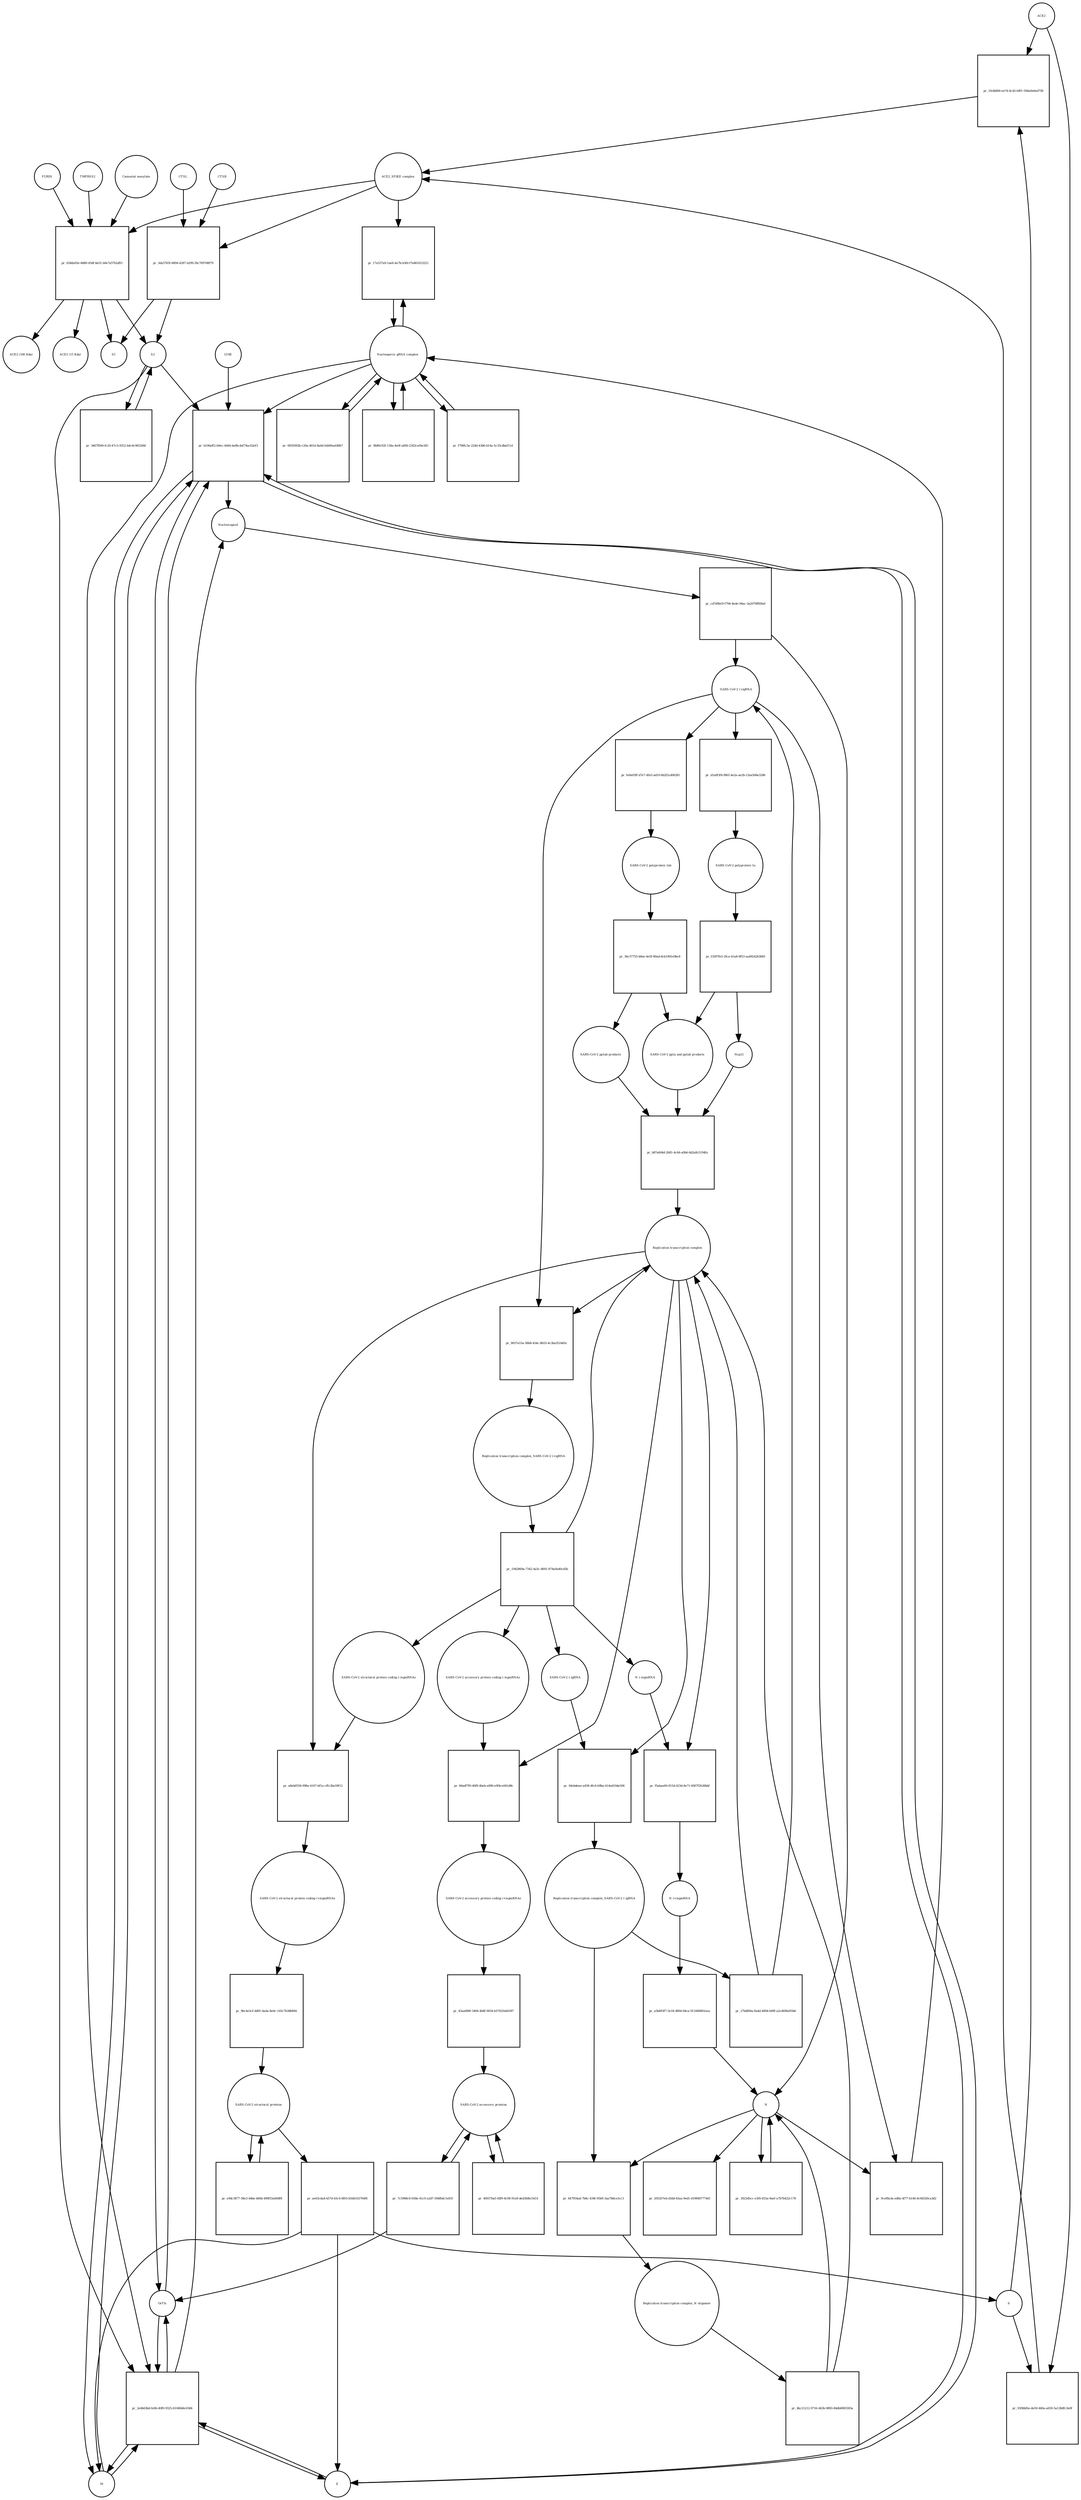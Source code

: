 strict digraph  {
ACE2 [annotation="", bipartite=0, cls=macromolecule, fontsize=4, label=ACE2, shape=circle];
"pr_1fe4bf66-ee74-4c45-b9f1-594a0e6ed758" [annotation="", bipartite=1, cls=process, fontsize=4, label="pr_1fe4bf66-ee74-4c45-b9f1-594a0e6ed758", shape=square];
"ACE2_SPIKE complex" [annotation="", bipartite=0, cls=complex, fontsize=4, label="ACE2_SPIKE complex", shape=circle];
S [annotation="", bipartite=0, cls="macromolecule multimer", fontsize=4, label=S, shape=circle];
"Nucleoporin_gRNA complex " [annotation="", bipartite=0, cls=complex, fontsize=4, label="Nucleoporin_gRNA complex ", shape=circle];
"pr_17a537a9-1ae6-4a7b-b3fd-f7a861023223" [annotation="", bipartite=1, cls=process, fontsize=4, label="pr_17a537a9-1ae6-4a7b-b3fd-f7a861023223", shape=square];
"pr_3da5765f-6894-4287-b299-26c7697d8f79" [annotation="", bipartite=1, cls=process, fontsize=4, label="pr_3da5765f-6894-4287-b299-26c7697d8f79", shape=square];
S2 [annotation="", bipartite=0, cls=macromolecule, fontsize=4, label=S2, shape=circle];
CTSB [annotation="", bipartite=0, cls=macromolecule, fontsize=4, label=CTSB, shape=circle];
CTSL [annotation="", bipartite=0, cls=macromolecule, fontsize=4, label=CTSL, shape=circle];
S1 [annotation="", bipartite=0, cls=macromolecule, fontsize=4, label=S1, shape=circle];
"pr_93f48d5e-de59-460a-a659-5a13b0fc3e0f" [annotation="", bipartite=1, cls=process, fontsize=4, label="pr_93f48d5e-de59-460a-a659-5a13b0fc3e0f", shape=square];
"pr_b106aff2-b9ec-4444-be8b-def74ac62ef3" [annotation="", bipartite=1, cls=process, fontsize=4, label="pr_b106aff2-b9ec-4444-be8b-def74ac62ef3", shape=square];
Nucleocapsid [annotation="", bipartite=0, cls=complex, fontsize=4, label=Nucleocapsid, shape=circle];
LY6E [annotation="", bipartite=0, cls=macromolecule, fontsize=4, label=LY6E, shape=circle];
Orf7a [annotation="", bipartite=0, cls=macromolecule, fontsize=4, label=Orf7a, shape=circle];
E [annotation="", bipartite=0, cls=macromolecule, fontsize=4, label=E, shape=circle];
M [annotation="", bipartite=0, cls=macromolecule, fontsize=4, label=M, shape=circle];
"pr_2e4b63bd-fe0b-40f0-9325-61046b6c6366" [annotation="", bipartite=1, cls=process, fontsize=4, label="pr_2e4b63bd-fe0b-40f0-9325-61046b6c6366", shape=square];
"pr_cd7d9b19-f794-4ede-94ac-3a2070ff69a0" [annotation="", bipartite=1, cls=process, fontsize=4, label="pr_cd7d9b19-f794-4ede-94ac-3a2070ff69a0", shape=square];
" SARS-CoV-2 (+)gRNA" [annotation="", bipartite=0, cls="nucleic acid feature", fontsize=4, label=" SARS-CoV-2 (+)gRNA", shape=circle];
N [annotation="", bipartite=0, cls="macromolecule multimer", fontsize=4, label=N, shape=circle];
"SARS-CoV-2 polyprotein 1ab" [annotation="", bipartite=0, cls=macromolecule, fontsize=4, label="SARS-CoV-2 polyprotein 1ab", shape=circle];
"pr_36c37753-b9ae-4e5f-80ad-8cb1901e9bc8" [annotation="", bipartite=1, cls=process, fontsize=4, label="pr_36c37753-b9ae-4e5f-80ad-8cb1901e9bc8", shape=square];
"SARS-CoV-2 pp1a and pp1ab products" [annotation="", bipartite=0, cls=complex, fontsize=4, label="SARS-CoV-2 pp1a and pp1ab products", shape=circle];
"SARS-CoV-2 pp1ab products" [annotation="", bipartite=0, cls=complex, fontsize=4, label="SARS-CoV-2 pp1ab products", shape=circle];
"SARS-CoV-2 polyprotein 1a" [annotation="", bipartite=0, cls=macromolecule, fontsize=4, label="SARS-CoV-2 polyprotein 1a", shape=circle];
"pr_f3397fe5-2fca-41a8-8f53-aa4924263683" [annotation="", bipartite=1, cls=process, fontsize=4, label="pr_f3397fe5-2fca-41a8-8f53-aa4924263683", shape=square];
Nsp11 [annotation="", bipartite=0, cls=macromolecule, fontsize=4, label=Nsp11, shape=circle];
"pr_0835092b-c26a-461d-8a4d-fe840eafd0b7" [annotation="", bipartite=1, cls=process, fontsize=4, label="pr_0835092b-c26a-461d-8a4d-fe840eafd0b7", shape=square];
"pr_9b80c92f-134a-4e0f-a600-2263cef4e345" [annotation="", bipartite=1, cls=process, fontsize=4, label="pr_9b80c92f-134a-4e0f-a600-2263cef4e345", shape=square];
"SARS-CoV-2 structural proteins" [annotation="", bipartite=0, cls=complex, fontsize=4, label="SARS-CoV-2 structural proteins", shape=circle];
"pr_ae63cda4-b57d-43c4-8f03-b5d4162764f6" [annotation="", bipartite=1, cls=process, fontsize=4, label="pr_ae63cda4-b57d-43c4-8f03-b5d4162764f6", shape=square];
"Replication transcription complex_SARS-CoV-2 (-)gRNA" [annotation="", bipartite=0, cls=complex, fontsize=4, label="Replication transcription complex_SARS-CoV-2 (-)gRNA", shape=circle];
"pr_447954ad-7b8c-434f-95b9-3aa78dce3cc3" [annotation="", bipartite=1, cls=process, fontsize=4, label="pr_447954ad-7b8c-434f-95b9-3aa78dce3cc3", shape=square];
"Replication transcription complex_N oligomer" [annotation="", bipartite=0, cls=complex, fontsize=4, label="Replication transcription complex_N oligomer", shape=circle];
"pr_205207ed-d3dd-45aa-9ed1-d19840777441" [annotation="", bipartite=1, cls=process, fontsize=4, label="pr_205207ed-d3dd-45aa-9ed1-d19840777441", shape=square];
"SARS-CoV-2 accessory proteins" [annotation="", bipartite=0, cls=complex, fontsize=4, label="SARS-CoV-2 accessory proteins", shape=circle];
"pr_40037ba5-fdf9-4c08-91a9-ded3fd6c5414" [annotation="", bipartite=1, cls=process, fontsize=4, label="pr_40037ba5-fdf9-4c08-91a9-ded3fd6c5414", shape=square];
"pr_e9dc3877-58e3-44be-b66b-496f55a668f8" [annotation="", bipartite=1, cls=process, fontsize=4, label="pr_e9dc3877-58e3-44be-b66b-496f55a668f8", shape=square];
"pr_4bc21212-9716-443b-9893-84db6985595a" [annotation="", bipartite=1, cls=process, fontsize=4, label="pr_4bc21212-9716-443b-9893-84db6985595a", shape=square];
"Replication transcription complex" [annotation="", bipartite=0, cls=complex, fontsize=4, label="Replication transcription complex", shape=circle];
"pr_1823d5cc-e3f4-455a-9aef-a7b7b422c178" [annotation="", bipartite=1, cls=process, fontsize=4, label="pr_1823d5cc-e3f4-455a-9aef-a7b7b422c178", shape=square];
"pr_b87a604d-2681-4c44-a0b6-4d2a8c5194fa" [annotation="", bipartite=1, cls=process, fontsize=4, label="pr_b87a604d-2681-4c44-a0b6-4d2a8c5194fa", shape=square];
"SARS-CoV-2 accessory protein coding (-)sgmRNAs" [annotation="", bipartite=0, cls=complex, fontsize=4, label="SARS-CoV-2 accessory protein coding (-)sgmRNAs", shape=circle];
"pr_66adf7f0-46f8-4beb-a096-e9f4ce041d8c" [annotation="", bipartite=1, cls=process, fontsize=4, label="pr_66adf7f0-46f8-4beb-a096-e9f4ce041d8c", shape=square];
"SARS-CoV-2 accessory protein coding (+)sgmRNAs" [annotation="", bipartite=0, cls=complex, fontsize=4, label="SARS-CoV-2 accessory protein coding (+)sgmRNAs", shape=circle];
"SARS-CoV-2 structural protein coding (-)sgmRNAs" [annotation="", bipartite=0, cls=complex, fontsize=4, label="SARS-CoV-2 structural protein coding (-)sgmRNAs", shape=circle];
"pr_a8eb0558-098a-4167-bf1a-cffc2be59f12" [annotation="", bipartite=1, cls=process, fontsize=4, label="pr_a8eb0558-098a-4167-bf1a-cffc2be59f12", shape=square];
"SARS-CoV-2 structural protein coding (+)sgmRNAs" [annotation="", bipartite=0, cls=complex, fontsize=4, label="SARS-CoV-2 structural protein coding (+)sgmRNAs", shape=circle];
"N (-)sgmRNA" [annotation="", bipartite=0, cls="nucleic acid feature", fontsize=4, label="N (-)sgmRNA", shape=circle];
"pr_f5abae60-815d-423d-8e71-6007f2b36bbf" [annotation="", bipartite=1, cls=process, fontsize=4, label="pr_f5abae60-815d-423d-8e71-6007f2b36bbf", shape=square];
"N (+)sgmRNA" [annotation="", bipartite=0, cls="nucleic acid feature", fontsize=4, label="N (+)sgmRNA", shape=circle];
"pr_a5b893f7-5e18-480d-94ca-911660801eea" [annotation="", bipartite=1, cls=process, fontsize=4, label="pr_a5b893f7-5e18-480d-94ca-911660801eea", shape=square];
"Replication transcription complex_SARS-CoV-2 (+)gRNA" [annotation="", bipartite=0, cls=complex, fontsize=4, label="Replication transcription complex_SARS-CoV-2 (+)gRNA", shape=circle];
"pr_1942869a-7342-4a5c-8691-874a9a40cd5b" [annotation="", bipartite=1, cls=process, fontsize=4, label="pr_1942869a-7342-4a5c-8691-874a9a40cd5b", shape=square];
" SARS-CoV-2 (-)gRNA" [annotation="", bipartite=0, cls="nucleic acid feature", fontsize=4, label=" SARS-CoV-2 (-)gRNA", shape=circle];
"pr_d1a6f3f4-f865-4e2a-ae2b-12ea566e3286" [annotation="", bipartite=1, cls=process, fontsize=4, label="pr_d1a6f3f4-f865-4e2a-ae2b-12ea566e3286", shape=square];
"pr_fe9a05ff-d7e7-4fe5-ad10-6b2f2cd06281" [annotation="", bipartite=1, cls=process, fontsize=4, label="pr_fe9a05ff-d7e7-4fe5-ad10-6b2f2cd06281", shape=square];
"pr_43aa696f-3494-4b8f-9034-b57025eb0397" [annotation="", bipartite=1, cls=process, fontsize=4, label="pr_43aa696f-3494-4b8f-9034-b57025eb0397", shape=square];
"pr_96c4e3cf-dd91-4ada-8e9c-145c7b38b894" [annotation="", bipartite=1, cls=process, fontsize=4, label="pr_96c4e3cf-dd91-4ada-8e9c-145c7b38b894", shape=square];
"pr_04ebdeee-a458-4fc6-b9ba-414ed10de506" [annotation="", bipartite=1, cls=process, fontsize=4, label="pr_04ebdeee-a458-4fc6-b9ba-414ed10de506", shape=square];
"pr_9cef8a3a-ed8a-4f77-b146-4c9d320ca3d2" [annotation="", bipartite=1, cls=process, fontsize=4, label="pr_9cef8a3a-ed8a-4f77-b146-4c9d320ca3d2", shape=square];
"pr_f796fc5a-224d-43b6-b14a-5c33cdbef11d" [annotation="", bipartite=1, cls=process, fontsize=4, label="pr_f796fc5a-224d-43b6-b14a-5c33cdbef11d", shape=square];
"pr_7c5968c6-658e-41c0-a2d7-594fb4c1e81f" [annotation="", bipartite=1, cls=process, fontsize=4, label="pr_7c5968c6-658e-41c0-a2d7-594fb4c1e81f", shape=square];
"pr_628da92e-8d80-45df-bb31-b0e7a57b2d93" [annotation="", bipartite=1, cls=process, fontsize=4, label="pr_628da92e-8d80-45df-bb31-b0e7a57b2d93", shape=square];
FURIN [annotation="", bipartite=0, cls=macromolecule, fontsize=4, label=FURIN, shape=circle];
TMPRSS2 [annotation="", bipartite=0, cls=macromolecule, fontsize=4, label=TMPRSS2, shape=circle];
"Camostat mesylate" [annotation="urn_miriam_pubchem.compound_2536", bipartite=0, cls="simple chemical", fontsize=4, label="Camostat mesylate", shape=circle];
"ACE2 (100 Kda)" [annotation="", bipartite=0, cls=macromolecule, fontsize=4, label="ACE2 (100 Kda)", shape=circle];
"ACE2 (15 Kda)" [annotation="", bipartite=0, cls=macromolecule, fontsize=4, label="ACE2 (15 Kda)", shape=circle];
"pr_3467f049-fc20-47c3-9352-b4c4c96526bf" [annotation="", bipartite=1, cls=process, fontsize=4, label="pr_3467f049-fc20-47c3-9352-b4c4c96526bf", shape=square];
"pr_9037a15a-58b8-454c-8b55-4c3ba552465c" [annotation="", bipartite=1, cls=process, fontsize=4, label="pr_9037a15a-58b8-454c-8b55-4c3ba552465c", shape=square];
"pr_27bdf60a-8a4d-4894-b09f-a2cd69b205b6" [annotation="", bipartite=1, cls=process, fontsize=4, label="pr_27bdf60a-8a4d-4894-b09f-a2cd69b205b6", shape=square];
ACE2 -> "pr_1fe4bf66-ee74-4c45-b9f1-594a0e6ed758"  [annotation="", interaction_type=consumption];
ACE2 -> "pr_93f48d5e-de59-460a-a659-5a13b0fc3e0f"  [annotation="", interaction_type=consumption];
"pr_1fe4bf66-ee74-4c45-b9f1-594a0e6ed758" -> "ACE2_SPIKE complex"  [annotation="", interaction_type=production];
"ACE2_SPIKE complex" -> "pr_17a537a9-1ae6-4a7b-b3fd-f7a861023223"  [annotation="urn_miriam_pubmed_32142651|urn_miriam_pubmed_32094589", interaction_type=stimulation];
"ACE2_SPIKE complex" -> "pr_3da5765f-6894-4287-b299-26c7697d8f79"  [annotation="", interaction_type=consumption];
"ACE2_SPIKE complex" -> "pr_628da92e-8d80-45df-bb31-b0e7a57b2d93"  [annotation="", interaction_type=consumption];
S -> "pr_1fe4bf66-ee74-4c45-b9f1-594a0e6ed758"  [annotation="", interaction_type=consumption];
S -> "pr_93f48d5e-de59-460a-a659-5a13b0fc3e0f"  [annotation="", interaction_type=consumption];
"Nucleoporin_gRNA complex " -> "pr_17a537a9-1ae6-4a7b-b3fd-f7a861023223"  [annotation="", interaction_type=consumption];
"Nucleoporin_gRNA complex " -> "pr_b106aff2-b9ec-4444-be8b-def74ac62ef3"  [annotation="", interaction_type=consumption];
"Nucleoporin_gRNA complex " -> "pr_2e4b63bd-fe0b-40f0-9325-61046b6c6366"  [annotation="", interaction_type=consumption];
"Nucleoporin_gRNA complex " -> "pr_0835092b-c26a-461d-8a4d-fe840eafd0b7"  [annotation="", interaction_type=consumption];
"Nucleoporin_gRNA complex " -> "pr_9b80c92f-134a-4e0f-a600-2263cef4e345"  [annotation="", interaction_type=consumption];
"Nucleoporin_gRNA complex " -> "pr_f796fc5a-224d-43b6-b14a-5c33cdbef11d"  [annotation="", interaction_type=consumption];
"pr_17a537a9-1ae6-4a7b-b3fd-f7a861023223" -> "Nucleoporin_gRNA complex "  [annotation="", interaction_type=production];
"pr_3da5765f-6894-4287-b299-26c7697d8f79" -> S2  [annotation="", interaction_type=production];
"pr_3da5765f-6894-4287-b299-26c7697d8f79" -> S1  [annotation="", interaction_type=production];
S2 -> "pr_b106aff2-b9ec-4444-be8b-def74ac62ef3"  [annotation="urn_miriam_doi_10.1101%2F2020.03.05.979260|urn_miriam_doi_10.1101%2F2020.04.02.021469", interaction_type=stimulation];
S2 -> "pr_2e4b63bd-fe0b-40f0-9325-61046b6c6366"  [annotation="", interaction_type=stimulation];
S2 -> "pr_3467f049-fc20-47c3-9352-b4c4c96526bf"  [annotation="", interaction_type=consumption];
CTSB -> "pr_3da5765f-6894-4287-b299-26c7697d8f79"  [annotation=urn_miriam_pubmed_32142651, interaction_type=catalysis];
CTSL -> "pr_3da5765f-6894-4287-b299-26c7697d8f79"  [annotation=urn_miriam_pubmed_32142651, interaction_type=catalysis];
"pr_93f48d5e-de59-460a-a659-5a13b0fc3e0f" -> "ACE2_SPIKE complex"  [annotation="", interaction_type=production];
"pr_b106aff2-b9ec-4444-be8b-def74ac62ef3" -> Nucleocapsid  [annotation="", interaction_type=production];
"pr_b106aff2-b9ec-4444-be8b-def74ac62ef3" -> Orf7a  [annotation="", interaction_type=production];
"pr_b106aff2-b9ec-4444-be8b-def74ac62ef3" -> E  [annotation="", interaction_type=production];
"pr_b106aff2-b9ec-4444-be8b-def74ac62ef3" -> M  [annotation="", interaction_type=production];
Nucleocapsid -> "pr_cd7d9b19-f794-4ede-94ac-3a2070ff69a0"  [annotation="", interaction_type=consumption];
LY6E -> "pr_b106aff2-b9ec-4444-be8b-def74ac62ef3"  [annotation="urn_miriam_doi_10.1101%2F2020.03.05.979260|urn_miriam_doi_10.1101%2F2020.04.02.021469", interaction_type=inhibition];
Orf7a -> "pr_b106aff2-b9ec-4444-be8b-def74ac62ef3"  [annotation="", interaction_type=consumption];
Orf7a -> "pr_2e4b63bd-fe0b-40f0-9325-61046b6c6366"  [annotation="", interaction_type=consumption];
E -> "pr_b106aff2-b9ec-4444-be8b-def74ac62ef3"  [annotation="", interaction_type=consumption];
E -> "pr_2e4b63bd-fe0b-40f0-9325-61046b6c6366"  [annotation="", interaction_type=consumption];
M -> "pr_b106aff2-b9ec-4444-be8b-def74ac62ef3"  [annotation="", interaction_type=consumption];
M -> "pr_2e4b63bd-fe0b-40f0-9325-61046b6c6366"  [annotation="", interaction_type=consumption];
"pr_2e4b63bd-fe0b-40f0-9325-61046b6c6366" -> Nucleocapsid  [annotation="", interaction_type=production];
"pr_2e4b63bd-fe0b-40f0-9325-61046b6c6366" -> E  [annotation="", interaction_type=production];
"pr_2e4b63bd-fe0b-40f0-9325-61046b6c6366" -> M  [annotation="", interaction_type=production];
"pr_2e4b63bd-fe0b-40f0-9325-61046b6c6366" -> Orf7a  [annotation="", interaction_type=production];
"pr_cd7d9b19-f794-4ede-94ac-3a2070ff69a0" -> " SARS-CoV-2 (+)gRNA"  [annotation="", interaction_type=production];
"pr_cd7d9b19-f794-4ede-94ac-3a2070ff69a0" -> N  [annotation="", interaction_type=production];
" SARS-CoV-2 (+)gRNA" -> "pr_d1a6f3f4-f865-4e2a-ae2b-12ea566e3286"  [annotation="", interaction_type=consumption];
" SARS-CoV-2 (+)gRNA" -> "pr_fe9a05ff-d7e7-4fe5-ad10-6b2f2cd06281"  [annotation="", interaction_type=consumption];
" SARS-CoV-2 (+)gRNA" -> "pr_9cef8a3a-ed8a-4f77-b146-4c9d320ca3d2"  [annotation="", interaction_type=consumption];
" SARS-CoV-2 (+)gRNA" -> "pr_9037a15a-58b8-454c-8b55-4c3ba552465c"  [annotation="", interaction_type=consumption];
N -> "pr_447954ad-7b8c-434f-95b9-3aa78dce3cc3"  [annotation="", interaction_type=consumption];
N -> "pr_205207ed-d3dd-45aa-9ed1-d19840777441"  [annotation="", interaction_type=consumption];
N -> "pr_1823d5cc-e3f4-455a-9aef-a7b7b422c178"  [annotation="", interaction_type=consumption];
N -> "pr_9cef8a3a-ed8a-4f77-b146-4c9d320ca3d2"  [annotation="", interaction_type=consumption];
"SARS-CoV-2 polyprotein 1ab" -> "pr_36c37753-b9ae-4e5f-80ad-8cb1901e9bc8"  [annotation=urn_miriam_pubmed_31226023, interaction_type=catalysis];
"pr_36c37753-b9ae-4e5f-80ad-8cb1901e9bc8" -> "SARS-CoV-2 pp1a and pp1ab products"  [annotation="", interaction_type=production];
"pr_36c37753-b9ae-4e5f-80ad-8cb1901e9bc8" -> "SARS-CoV-2 pp1ab products"  [annotation="", interaction_type=production];
"SARS-CoV-2 pp1a and pp1ab products" -> "pr_b87a604d-2681-4c44-a0b6-4d2a8c5194fa"  [annotation="", interaction_type=consumption];
"SARS-CoV-2 pp1ab products" -> "pr_b87a604d-2681-4c44-a0b6-4d2a8c5194fa"  [annotation="", interaction_type=consumption];
"SARS-CoV-2 polyprotein 1a" -> "pr_f3397fe5-2fca-41a8-8f53-aa4924263683"  [annotation=urn_miriam_pubmed_31226023, interaction_type=catalysis];
"pr_f3397fe5-2fca-41a8-8f53-aa4924263683" -> "SARS-CoV-2 pp1a and pp1ab products"  [annotation="", interaction_type=production];
"pr_f3397fe5-2fca-41a8-8f53-aa4924263683" -> Nsp11  [annotation="", interaction_type=production];
Nsp11 -> "pr_b87a604d-2681-4c44-a0b6-4d2a8c5194fa"  [annotation="", interaction_type=consumption];
"pr_0835092b-c26a-461d-8a4d-fe840eafd0b7" -> "Nucleoporin_gRNA complex "  [annotation="", interaction_type=production];
"pr_9b80c92f-134a-4e0f-a600-2263cef4e345" -> "Nucleoporin_gRNA complex "  [annotation="", interaction_type=production];
"SARS-CoV-2 structural proteins" -> "pr_ae63cda4-b57d-43c4-8f03-b5d4162764f6"  [annotation="", interaction_type=consumption];
"SARS-CoV-2 structural proteins" -> "pr_e9dc3877-58e3-44be-b66b-496f55a668f8"  [annotation="", interaction_type=consumption];
"pr_ae63cda4-b57d-43c4-8f03-b5d4162764f6" -> M  [annotation="", interaction_type=production];
"pr_ae63cda4-b57d-43c4-8f03-b5d4162764f6" -> E  [annotation="", interaction_type=production];
"pr_ae63cda4-b57d-43c4-8f03-b5d4162764f6" -> S  [annotation="", interaction_type=production];
"Replication transcription complex_SARS-CoV-2 (-)gRNA" -> "pr_447954ad-7b8c-434f-95b9-3aa78dce3cc3"  [annotation="", interaction_type=consumption];
"Replication transcription complex_SARS-CoV-2 (-)gRNA" -> "pr_27bdf60a-8a4d-4894-b09f-a2cd69b205b6"  [annotation="", interaction_type=consumption];
"pr_447954ad-7b8c-434f-95b9-3aa78dce3cc3" -> "Replication transcription complex_N oligomer"  [annotation="", interaction_type=production];
"Replication transcription complex_N oligomer" -> "pr_4bc21212-9716-443b-9893-84db6985595a"  [annotation="", interaction_type=consumption];
"SARS-CoV-2 accessory proteins" -> "pr_40037ba5-fdf9-4c08-91a9-ded3fd6c5414"  [annotation="", interaction_type=consumption];
"SARS-CoV-2 accessory proteins" -> "pr_7c5968c6-658e-41c0-a2d7-594fb4c1e81f"  [annotation="", interaction_type=consumption];
"pr_40037ba5-fdf9-4c08-91a9-ded3fd6c5414" -> "SARS-CoV-2 accessory proteins"  [annotation="", interaction_type=production];
"pr_e9dc3877-58e3-44be-b66b-496f55a668f8" -> "SARS-CoV-2 structural proteins"  [annotation="", interaction_type=production];
"pr_4bc21212-9716-443b-9893-84db6985595a" -> "Replication transcription complex"  [annotation="", interaction_type=production];
"pr_4bc21212-9716-443b-9893-84db6985595a" -> N  [annotation="", interaction_type=production];
"Replication transcription complex" -> "pr_66adf7f0-46f8-4beb-a096-e9f4ce041d8c"  [annotation="", interaction_type="necessary stimulation"];
"Replication transcription complex" -> "pr_a8eb0558-098a-4167-bf1a-cffc2be59f12"  [annotation="", interaction_type="necessary stimulation"];
"Replication transcription complex" -> "pr_f5abae60-815d-423d-8e71-6007f2b36bbf"  [annotation="", interaction_type="necessary stimulation"];
"Replication transcription complex" -> "pr_04ebdeee-a458-4fc6-b9ba-414ed10de506"  [annotation="", interaction_type=consumption];
"Replication transcription complex" -> "pr_9037a15a-58b8-454c-8b55-4c3ba552465c"  [annotation="", interaction_type=consumption];
"pr_1823d5cc-e3f4-455a-9aef-a7b7b422c178" -> N  [annotation="", interaction_type=production];
"pr_b87a604d-2681-4c44-a0b6-4d2a8c5194fa" -> "Replication transcription complex"  [annotation="", interaction_type=production];
"SARS-CoV-2 accessory protein coding (-)sgmRNAs" -> "pr_66adf7f0-46f8-4beb-a096-e9f4ce041d8c"  [annotation="", interaction_type=consumption];
"pr_66adf7f0-46f8-4beb-a096-e9f4ce041d8c" -> "SARS-CoV-2 accessory protein coding (+)sgmRNAs"  [annotation="", interaction_type=production];
"SARS-CoV-2 accessory protein coding (+)sgmRNAs" -> "pr_43aa696f-3494-4b8f-9034-b57025eb0397"  [annotation="", interaction_type=consumption];
"SARS-CoV-2 structural protein coding (-)sgmRNAs" -> "pr_a8eb0558-098a-4167-bf1a-cffc2be59f12"  [annotation="", interaction_type=consumption];
"pr_a8eb0558-098a-4167-bf1a-cffc2be59f12" -> "SARS-CoV-2 structural protein coding (+)sgmRNAs"  [annotation="", interaction_type=production];
"SARS-CoV-2 structural protein coding (+)sgmRNAs" -> "pr_96c4e3cf-dd91-4ada-8e9c-145c7b38b894"  [annotation="", interaction_type=consumption];
"N (-)sgmRNA" -> "pr_f5abae60-815d-423d-8e71-6007f2b36bbf"  [annotation="", interaction_type=consumption];
"pr_f5abae60-815d-423d-8e71-6007f2b36bbf" -> "N (+)sgmRNA"  [annotation="", interaction_type=production];
"N (+)sgmRNA" -> "pr_a5b893f7-5e18-480d-94ca-911660801eea"  [annotation="", interaction_type=consumption];
"pr_a5b893f7-5e18-480d-94ca-911660801eea" -> N  [annotation="", interaction_type=production];
"Replication transcription complex_SARS-CoV-2 (+)gRNA" -> "pr_1942869a-7342-4a5c-8691-874a9a40cd5b"  [annotation="", interaction_type=consumption];
"pr_1942869a-7342-4a5c-8691-874a9a40cd5b" -> " SARS-CoV-2 (-)gRNA"  [annotation="", interaction_type=production];
"pr_1942869a-7342-4a5c-8691-874a9a40cd5b" -> "SARS-CoV-2 accessory protein coding (-)sgmRNAs"  [annotation="", interaction_type=production];
"pr_1942869a-7342-4a5c-8691-874a9a40cd5b" -> "SARS-CoV-2 structural protein coding (-)sgmRNAs"  [annotation="", interaction_type=production];
"pr_1942869a-7342-4a5c-8691-874a9a40cd5b" -> "N (-)sgmRNA"  [annotation="", interaction_type=production];
"pr_1942869a-7342-4a5c-8691-874a9a40cd5b" -> "Replication transcription complex"  [annotation="", interaction_type=production];
" SARS-CoV-2 (-)gRNA" -> "pr_04ebdeee-a458-4fc6-b9ba-414ed10de506"  [annotation="", interaction_type=consumption];
"pr_d1a6f3f4-f865-4e2a-ae2b-12ea566e3286" -> "SARS-CoV-2 polyprotein 1a"  [annotation="", interaction_type=production];
"pr_fe9a05ff-d7e7-4fe5-ad10-6b2f2cd06281" -> "SARS-CoV-2 polyprotein 1ab"  [annotation="", interaction_type=production];
"pr_43aa696f-3494-4b8f-9034-b57025eb0397" -> "SARS-CoV-2 accessory proteins"  [annotation="", interaction_type=production];
"pr_96c4e3cf-dd91-4ada-8e9c-145c7b38b894" -> "SARS-CoV-2 structural proteins"  [annotation="", interaction_type=production];
"pr_04ebdeee-a458-4fc6-b9ba-414ed10de506" -> "Replication transcription complex_SARS-CoV-2 (-)gRNA"  [annotation="", interaction_type=production];
"pr_9cef8a3a-ed8a-4f77-b146-4c9d320ca3d2" -> "Nucleoporin_gRNA complex "  [annotation="", interaction_type=production];
"pr_f796fc5a-224d-43b6-b14a-5c33cdbef11d" -> "Nucleoporin_gRNA complex "  [annotation="", interaction_type=production];
"pr_7c5968c6-658e-41c0-a2d7-594fb4c1e81f" -> "SARS-CoV-2 accessory proteins"  [annotation="", interaction_type=production];
"pr_7c5968c6-658e-41c0-a2d7-594fb4c1e81f" -> Orf7a  [annotation="", interaction_type=production];
"pr_628da92e-8d80-45df-bb31-b0e7a57b2d93" -> S2  [annotation="", interaction_type=production];
"pr_628da92e-8d80-45df-bb31-b0e7a57b2d93" -> "ACE2 (100 Kda)"  [annotation="", interaction_type=production];
"pr_628da92e-8d80-45df-bb31-b0e7a57b2d93" -> S1  [annotation="", interaction_type=production];
"pr_628da92e-8d80-45df-bb31-b0e7a57b2d93" -> "ACE2 (15 Kda)"  [annotation="", interaction_type=production];
FURIN -> "pr_628da92e-8d80-45df-bb31-b0e7a57b2d93"  [annotation="", interaction_type=catalysis];
TMPRSS2 -> "pr_628da92e-8d80-45df-bb31-b0e7a57b2d93"  [annotation="", interaction_type=catalysis];
"Camostat mesylate" -> "pr_628da92e-8d80-45df-bb31-b0e7a57b2d93"  [annotation="", interaction_type=inhibition];
"pr_3467f049-fc20-47c3-9352-b4c4c96526bf" -> S2  [annotation="", interaction_type=production];
"pr_9037a15a-58b8-454c-8b55-4c3ba552465c" -> "Replication transcription complex_SARS-CoV-2 (+)gRNA"  [annotation="", interaction_type=production];
"pr_27bdf60a-8a4d-4894-b09f-a2cd69b205b6" -> " SARS-CoV-2 (+)gRNA"  [annotation="", interaction_type=production];
"pr_27bdf60a-8a4d-4894-b09f-a2cd69b205b6" -> "Replication transcription complex"  [annotation="", interaction_type=production];
}
